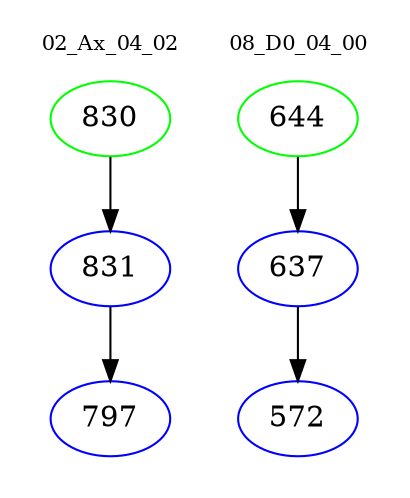 digraph{
subgraph cluster_0 {
color = white
label = "02_Ax_04_02";
fontsize=10;
T0_830 [label="830", color="green"]
T0_830 -> T0_831 [color="black"]
T0_831 [label="831", color="blue"]
T0_831 -> T0_797 [color="black"]
T0_797 [label="797", color="blue"]
}
subgraph cluster_1 {
color = white
label = "08_D0_04_00";
fontsize=10;
T1_644 [label="644", color="green"]
T1_644 -> T1_637 [color="black"]
T1_637 [label="637", color="blue"]
T1_637 -> T1_572 [color="black"]
T1_572 [label="572", color="blue"]
}
}
